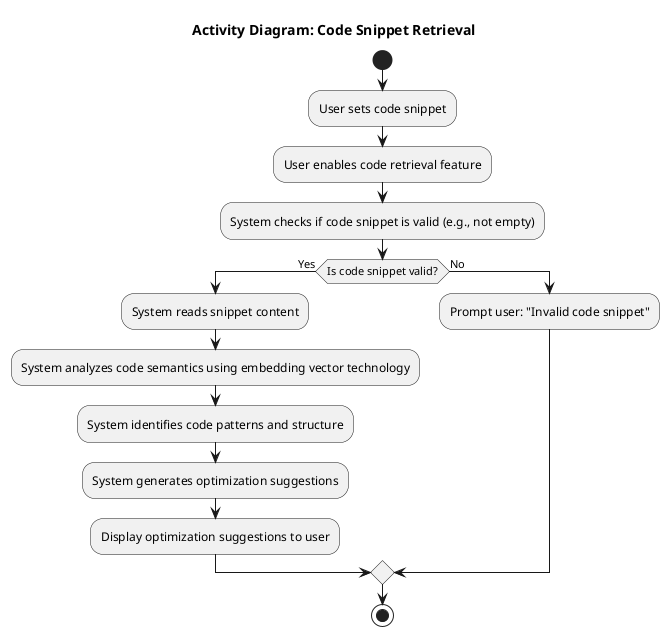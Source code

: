 @startuml
title Activity Diagram: Code Snippet Retrieval

start
:User sets code snippet;
:User enables code retrieval feature;
:System checks if code snippet is valid (e.g., not empty);
if (Is code snippet valid?) then (Yes)
  :System reads snippet content;
  :System analyzes code semantics using embedding vector technology;
  :System identifies code patterns and structure;
  :System generates optimization suggestions;
  :Display optimization suggestions to user;
else (No)
  :Prompt user: "Invalid code snippet";
endif
stop

@enduml